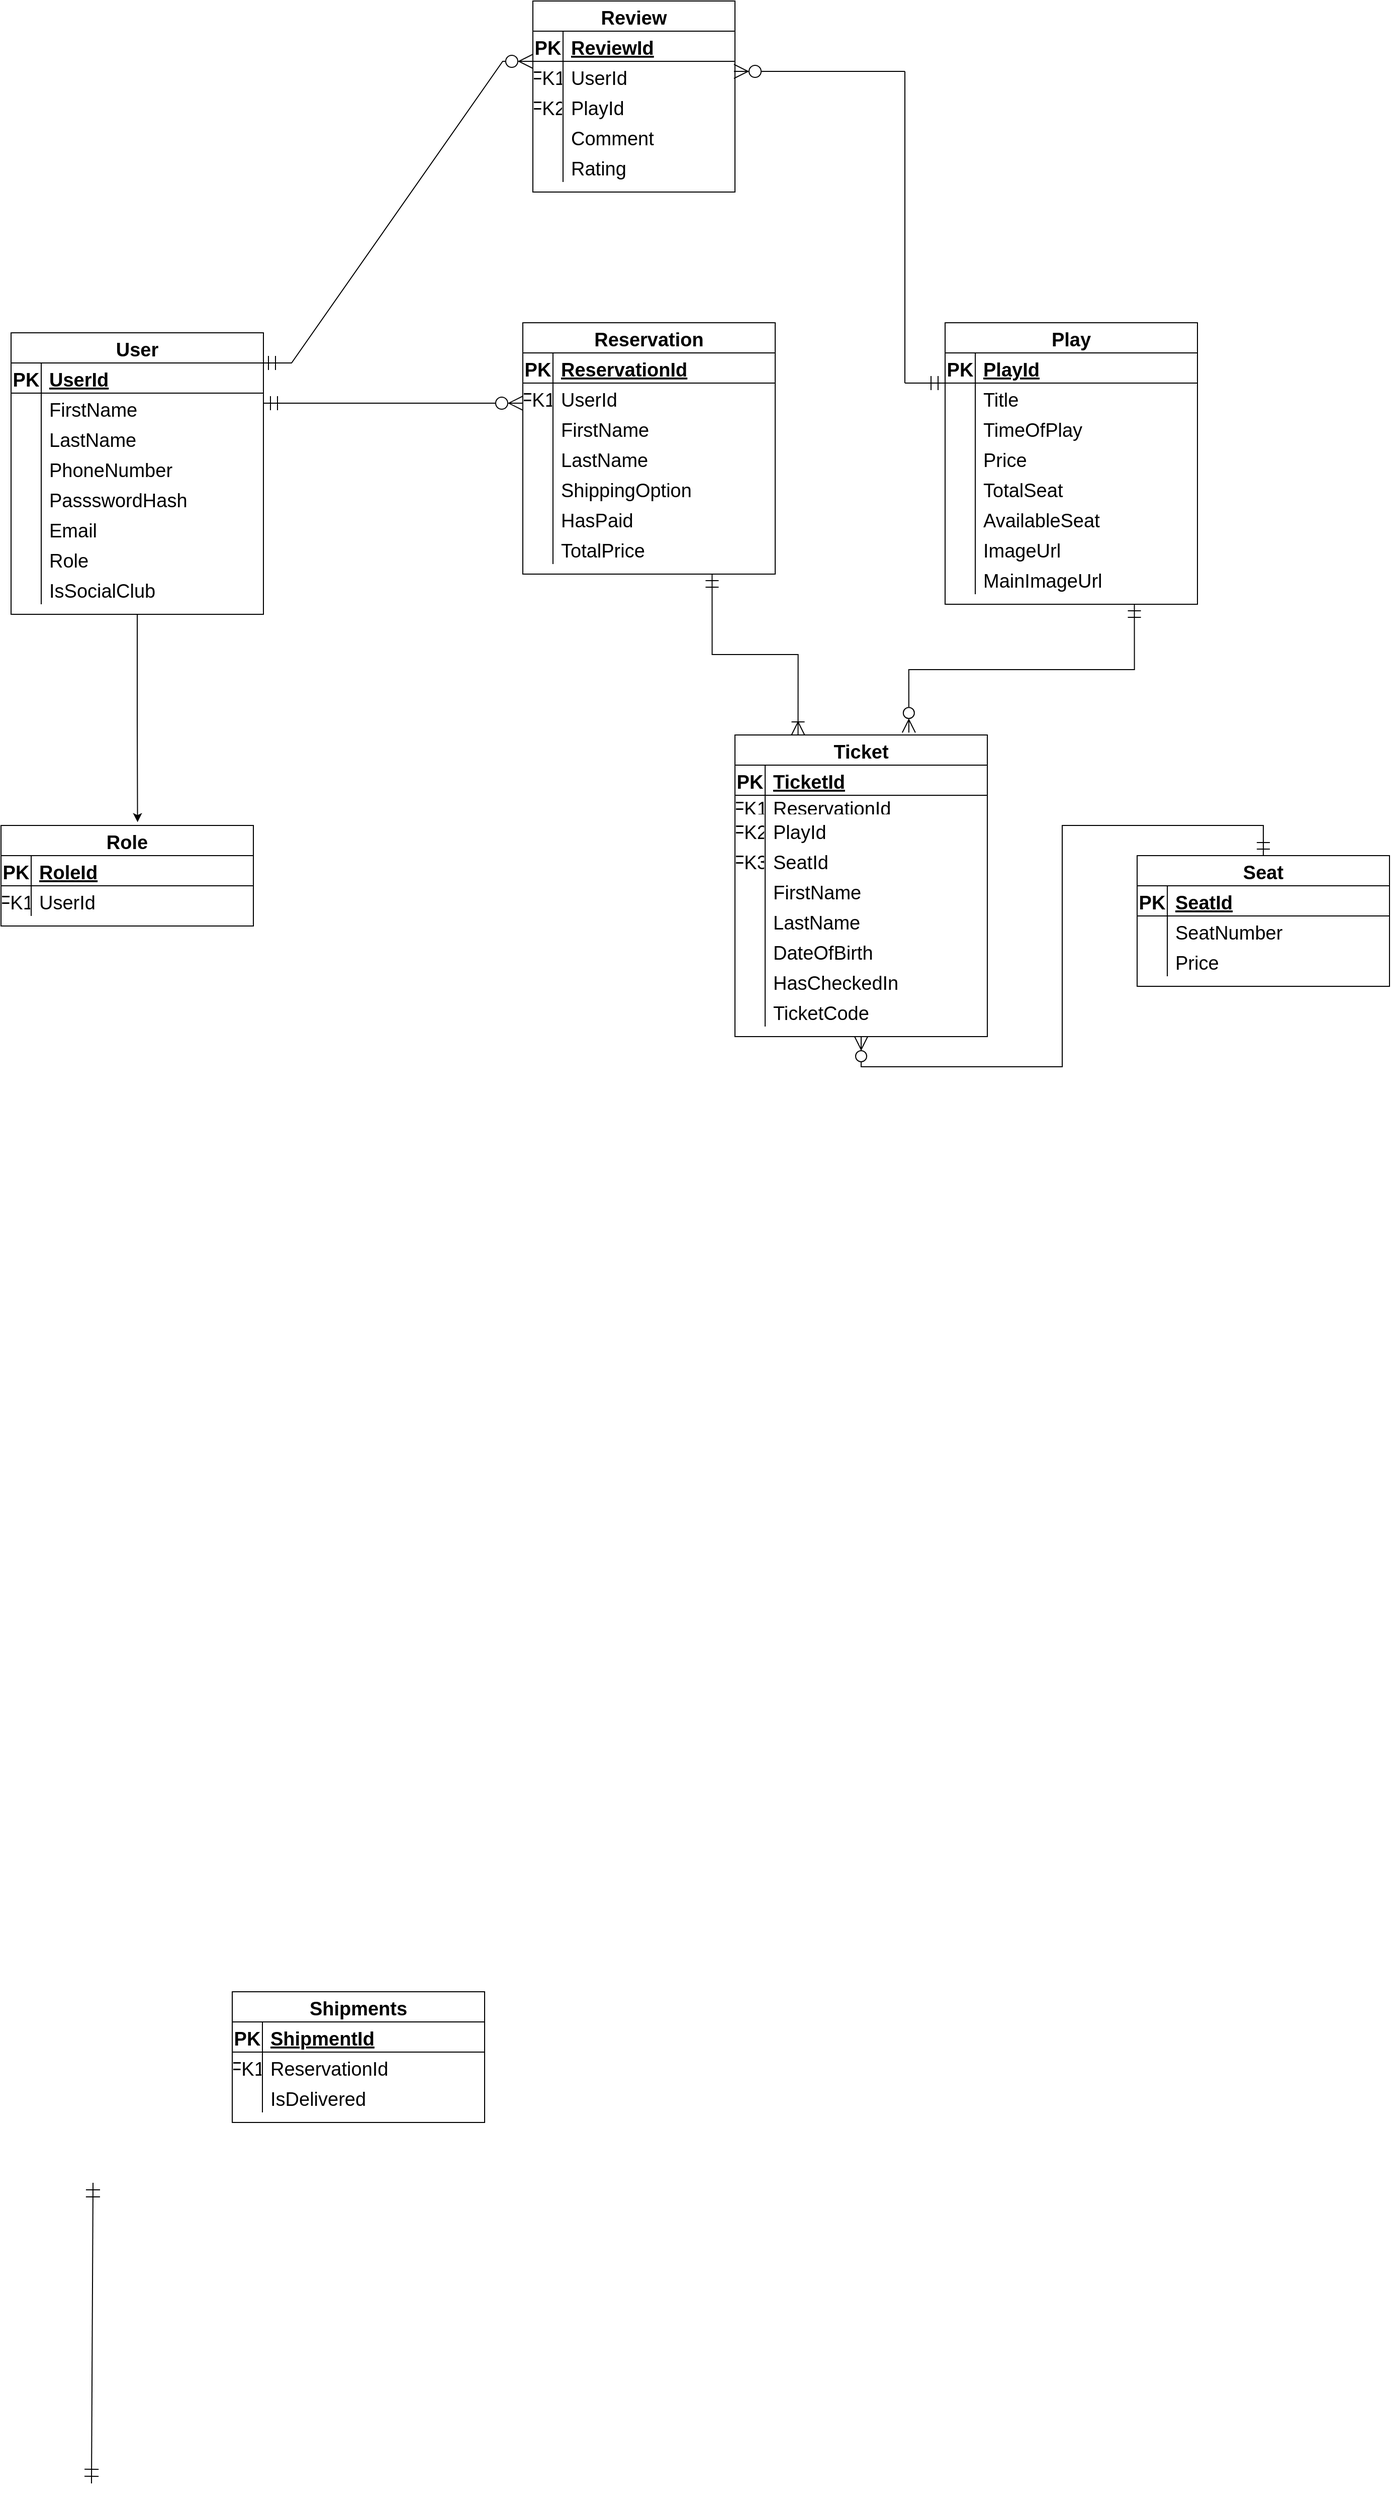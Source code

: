 <mxfile version="26.0.16">
  <diagram id="R2lEEEUBdFMjLlhIrx00" name="Page-1">
    <mxGraphModel dx="1444" dy="2018" grid="1" gridSize="10" guides="1" tooltips="1" connect="1" arrows="1" fold="1" page="1" pageScale="1" pageWidth="850" pageHeight="1100" math="0" shadow="0" extFonts="Permanent Marker^https://fonts.googleapis.com/css?family=Permanent+Marker">
      <root>
        <mxCell id="0" />
        <mxCell id="1" parent="0" />
        <mxCell id="Px7PWnoKuNarNlu0IM08-81" style="edgeStyle=orthogonalEdgeStyle;rounded=0;orthogonalLoop=1;jettySize=auto;html=1;exitX=0.75;exitY=1;exitDx=0;exitDy=0;entryX=0.25;entryY=0;entryDx=0;entryDy=0;startArrow=ERmandOne;startFill=0;endSize=11;startSize=11;endArrow=ERoneToMany;endFill=0;fontSize=19;" parent="1" source="C-vyLk0tnHw3VtMMgP7b-2" target="Px7PWnoKuNarNlu0IM08-56" edge="1">
          <mxGeometry relative="1" as="geometry" />
        </mxCell>
        <mxCell id="C-vyLk0tnHw3VtMMgP7b-2" value="Reservation" style="shape=table;startSize=30;container=1;collapsible=1;childLayout=tableLayout;fixedRows=1;rowLines=0;fontStyle=1;align=center;resizeLast=1;fontSize=19;" parent="1" vertex="1">
          <mxGeometry x="679" y="120" width="251" height="250" as="geometry" />
        </mxCell>
        <mxCell id="C-vyLk0tnHw3VtMMgP7b-3" value="" style="shape=partialRectangle;collapsible=0;dropTarget=0;pointerEvents=0;fillColor=none;points=[[0,0.5],[1,0.5]];portConstraint=eastwest;top=0;left=0;right=0;bottom=1;fontSize=19;" parent="C-vyLk0tnHw3VtMMgP7b-2" vertex="1">
          <mxGeometry y="30" width="251" height="30" as="geometry" />
        </mxCell>
        <mxCell id="C-vyLk0tnHw3VtMMgP7b-4" value="PK" style="shape=partialRectangle;overflow=hidden;connectable=0;fillColor=none;top=0;left=0;bottom=0;right=0;fontStyle=1;fontSize=19;" parent="C-vyLk0tnHw3VtMMgP7b-3" vertex="1">
          <mxGeometry width="30" height="30" as="geometry">
            <mxRectangle width="30" height="30" as="alternateBounds" />
          </mxGeometry>
        </mxCell>
        <mxCell id="C-vyLk0tnHw3VtMMgP7b-5" value="ReservationId" style="shape=partialRectangle;overflow=hidden;connectable=0;fillColor=none;top=0;left=0;bottom=0;right=0;align=left;spacingLeft=6;fontStyle=5;fontSize=19;" parent="C-vyLk0tnHw3VtMMgP7b-3" vertex="1">
          <mxGeometry x="30" width="221" height="30" as="geometry">
            <mxRectangle width="221" height="30" as="alternateBounds" />
          </mxGeometry>
        </mxCell>
        <mxCell id="C-vyLk0tnHw3VtMMgP7b-6" value="" style="shape=partialRectangle;collapsible=0;dropTarget=0;pointerEvents=0;fillColor=none;points=[[0,0.5],[1,0.5]];portConstraint=eastwest;top=0;left=0;right=0;bottom=0;fontSize=19;" parent="C-vyLk0tnHw3VtMMgP7b-2" vertex="1">
          <mxGeometry y="60" width="251" height="30" as="geometry" />
        </mxCell>
        <mxCell id="C-vyLk0tnHw3VtMMgP7b-7" value="FK1" style="shape=partialRectangle;overflow=hidden;connectable=0;fillColor=none;top=0;left=0;bottom=0;right=0;fontSize=19;" parent="C-vyLk0tnHw3VtMMgP7b-6" vertex="1">
          <mxGeometry width="30" height="30" as="geometry">
            <mxRectangle width="30" height="30" as="alternateBounds" />
          </mxGeometry>
        </mxCell>
        <mxCell id="C-vyLk0tnHw3VtMMgP7b-8" value="UserId" style="shape=partialRectangle;overflow=hidden;connectable=0;fillColor=none;top=0;left=0;bottom=0;right=0;align=left;spacingLeft=6;fontSize=19;" parent="C-vyLk0tnHw3VtMMgP7b-6" vertex="1">
          <mxGeometry x="30" width="221" height="30" as="geometry">
            <mxRectangle width="221" height="30" as="alternateBounds" />
          </mxGeometry>
        </mxCell>
        <mxCell id="C-vyLk0tnHw3VtMMgP7b-9" value="" style="shape=partialRectangle;collapsible=0;dropTarget=0;pointerEvents=0;fillColor=none;points=[[0,0.5],[1,0.5]];portConstraint=eastwest;top=0;left=0;right=0;bottom=0;fontSize=19;" parent="C-vyLk0tnHw3VtMMgP7b-2" vertex="1">
          <mxGeometry y="90" width="251" height="30" as="geometry" />
        </mxCell>
        <mxCell id="C-vyLk0tnHw3VtMMgP7b-10" value="" style="shape=partialRectangle;overflow=hidden;connectable=0;fillColor=none;top=0;left=0;bottom=0;right=0;fontSize=19;" parent="C-vyLk0tnHw3VtMMgP7b-9" vertex="1">
          <mxGeometry width="30" height="30" as="geometry">
            <mxRectangle width="30" height="30" as="alternateBounds" />
          </mxGeometry>
        </mxCell>
        <mxCell id="C-vyLk0tnHw3VtMMgP7b-11" value="FirstName" style="shape=partialRectangle;overflow=hidden;connectable=0;fillColor=none;top=0;left=0;bottom=0;right=0;align=left;spacingLeft=6;fontSize=19;" parent="C-vyLk0tnHw3VtMMgP7b-9" vertex="1">
          <mxGeometry x="30" width="221" height="30" as="geometry">
            <mxRectangle width="221" height="30" as="alternateBounds" />
          </mxGeometry>
        </mxCell>
        <mxCell id="LBZw2qR44-CUbFNM7OTx-93" value="" style="shape=partialRectangle;collapsible=0;dropTarget=0;pointerEvents=0;fillColor=none;points=[[0,0.5],[1,0.5]];portConstraint=eastwest;top=0;left=0;right=0;bottom=0;fontSize=19;" parent="C-vyLk0tnHw3VtMMgP7b-2" vertex="1">
          <mxGeometry y="120" width="251" height="30" as="geometry" />
        </mxCell>
        <mxCell id="LBZw2qR44-CUbFNM7OTx-94" value="" style="shape=partialRectangle;overflow=hidden;connectable=0;fillColor=none;top=0;left=0;bottom=0;right=0;fontSize=19;" parent="LBZw2qR44-CUbFNM7OTx-93" vertex="1">
          <mxGeometry width="30" height="30" as="geometry">
            <mxRectangle width="30" height="30" as="alternateBounds" />
          </mxGeometry>
        </mxCell>
        <mxCell id="LBZw2qR44-CUbFNM7OTx-95" value="LastName" style="shape=partialRectangle;overflow=hidden;connectable=0;fillColor=none;top=0;left=0;bottom=0;right=0;align=left;spacingLeft=6;fontSize=19;" parent="LBZw2qR44-CUbFNM7OTx-93" vertex="1">
          <mxGeometry x="30" width="221" height="30" as="geometry">
            <mxRectangle width="221" height="30" as="alternateBounds" />
          </mxGeometry>
        </mxCell>
        <mxCell id="LBZw2qR44-CUbFNM7OTx-99" value="" style="shape=partialRectangle;collapsible=0;dropTarget=0;pointerEvents=0;fillColor=none;points=[[0,0.5],[1,0.5]];portConstraint=eastwest;top=0;left=0;right=0;bottom=0;fontSize=19;" parent="C-vyLk0tnHw3VtMMgP7b-2" vertex="1">
          <mxGeometry y="150" width="251" height="30" as="geometry" />
        </mxCell>
        <mxCell id="LBZw2qR44-CUbFNM7OTx-100" value="" style="shape=partialRectangle;overflow=hidden;connectable=0;fillColor=none;top=0;left=0;bottom=0;right=0;fontSize=19;" parent="LBZw2qR44-CUbFNM7OTx-99" vertex="1">
          <mxGeometry width="30" height="30" as="geometry">
            <mxRectangle width="30" height="30" as="alternateBounds" />
          </mxGeometry>
        </mxCell>
        <mxCell id="LBZw2qR44-CUbFNM7OTx-101" value="ShippingOption" style="shape=partialRectangle;overflow=hidden;connectable=0;fillColor=none;top=0;left=0;bottom=0;right=0;align=left;spacingLeft=6;fontSize=19;" parent="LBZw2qR44-CUbFNM7OTx-99" vertex="1">
          <mxGeometry x="30" width="221" height="30" as="geometry">
            <mxRectangle width="221" height="30" as="alternateBounds" />
          </mxGeometry>
        </mxCell>
        <mxCell id="Px7PWnoKuNarNlu0IM08-53" value="" style="shape=partialRectangle;collapsible=0;dropTarget=0;pointerEvents=0;fillColor=none;points=[[0,0.5],[1,0.5]];portConstraint=eastwest;top=0;left=0;right=0;bottom=0;fontSize=19;" parent="C-vyLk0tnHw3VtMMgP7b-2" vertex="1">
          <mxGeometry y="180" width="251" height="30" as="geometry" />
        </mxCell>
        <mxCell id="Px7PWnoKuNarNlu0IM08-54" value="" style="shape=partialRectangle;overflow=hidden;connectable=0;fillColor=none;top=0;left=0;bottom=0;right=0;fontSize=19;" parent="Px7PWnoKuNarNlu0IM08-53" vertex="1">
          <mxGeometry width="30" height="30" as="geometry">
            <mxRectangle width="30" height="30" as="alternateBounds" />
          </mxGeometry>
        </mxCell>
        <mxCell id="Px7PWnoKuNarNlu0IM08-55" value="HasPaid" style="shape=partialRectangle;overflow=hidden;connectable=0;fillColor=none;top=0;left=0;bottom=0;right=0;align=left;spacingLeft=6;fontSize=19;" parent="Px7PWnoKuNarNlu0IM08-53" vertex="1">
          <mxGeometry x="30" width="221" height="30" as="geometry">
            <mxRectangle width="221" height="30" as="alternateBounds" />
          </mxGeometry>
        </mxCell>
        <mxCell id="8gBksEzqxt79Xbq1RBp5-1" value="" style="shape=partialRectangle;collapsible=0;dropTarget=0;pointerEvents=0;fillColor=none;points=[[0,0.5],[1,0.5]];portConstraint=eastwest;top=0;left=0;right=0;bottom=0;fontSize=19;" parent="C-vyLk0tnHw3VtMMgP7b-2" vertex="1">
          <mxGeometry y="210" width="251" height="30" as="geometry" />
        </mxCell>
        <mxCell id="8gBksEzqxt79Xbq1RBp5-2" value="" style="shape=partialRectangle;overflow=hidden;connectable=0;fillColor=none;top=0;left=0;bottom=0;right=0;fontSize=19;" parent="8gBksEzqxt79Xbq1RBp5-1" vertex="1">
          <mxGeometry width="30" height="30" as="geometry">
            <mxRectangle width="30" height="30" as="alternateBounds" />
          </mxGeometry>
        </mxCell>
        <mxCell id="8gBksEzqxt79Xbq1RBp5-3" value="TotalPrice" style="shape=partialRectangle;overflow=hidden;connectable=0;fillColor=none;top=0;left=0;bottom=0;right=0;align=left;spacingLeft=6;fontSize=19;" parent="8gBksEzqxt79Xbq1RBp5-1" vertex="1">
          <mxGeometry x="30" width="221" height="30" as="geometry">
            <mxRectangle width="221" height="30" as="alternateBounds" />
          </mxGeometry>
        </mxCell>
        <mxCell id="C-vyLk0tnHw3VtMMgP7b-13" value="Shipments" style="shape=table;startSize=30;container=1;collapsible=1;childLayout=tableLayout;fixedRows=1;rowLines=0;fontStyle=1;align=center;resizeLast=1;fontSize=19;" parent="1" vertex="1">
          <mxGeometry x="390" y="1780" width="251" height="130" as="geometry" />
        </mxCell>
        <mxCell id="C-vyLk0tnHw3VtMMgP7b-14" value="" style="shape=partialRectangle;collapsible=0;dropTarget=0;pointerEvents=0;fillColor=none;points=[[0,0.5],[1,0.5]];portConstraint=eastwest;top=0;left=0;right=0;bottom=1;fontSize=19;" parent="C-vyLk0tnHw3VtMMgP7b-13" vertex="1">
          <mxGeometry y="30" width="251" height="30" as="geometry" />
        </mxCell>
        <mxCell id="C-vyLk0tnHw3VtMMgP7b-15" value="PK" style="shape=partialRectangle;overflow=hidden;connectable=0;fillColor=none;top=0;left=0;bottom=0;right=0;fontStyle=1;fontSize=19;" parent="C-vyLk0tnHw3VtMMgP7b-14" vertex="1">
          <mxGeometry width="30" height="30" as="geometry">
            <mxRectangle width="30" height="30" as="alternateBounds" />
          </mxGeometry>
        </mxCell>
        <mxCell id="C-vyLk0tnHw3VtMMgP7b-16" value="ShipmentId" style="shape=partialRectangle;overflow=hidden;connectable=0;fillColor=none;top=0;left=0;bottom=0;right=0;align=left;spacingLeft=6;fontStyle=5;fontSize=19;" parent="C-vyLk0tnHw3VtMMgP7b-14" vertex="1">
          <mxGeometry x="30" width="221" height="30" as="geometry">
            <mxRectangle width="221" height="30" as="alternateBounds" />
          </mxGeometry>
        </mxCell>
        <mxCell id="C-vyLk0tnHw3VtMMgP7b-17" value="" style="shape=partialRectangle;collapsible=0;dropTarget=0;pointerEvents=0;fillColor=none;points=[[0,0.5],[1,0.5]];portConstraint=eastwest;top=0;left=0;right=0;bottom=0;fontSize=19;" parent="C-vyLk0tnHw3VtMMgP7b-13" vertex="1">
          <mxGeometry y="60" width="251" height="30" as="geometry" />
        </mxCell>
        <mxCell id="C-vyLk0tnHw3VtMMgP7b-18" value="FK1" style="shape=partialRectangle;overflow=hidden;connectable=0;fillColor=none;top=0;left=0;bottom=0;right=0;fontSize=19;" parent="C-vyLk0tnHw3VtMMgP7b-17" vertex="1">
          <mxGeometry width="30" height="30" as="geometry">
            <mxRectangle width="30" height="30" as="alternateBounds" />
          </mxGeometry>
        </mxCell>
        <mxCell id="C-vyLk0tnHw3VtMMgP7b-19" value="ReservationId" style="shape=partialRectangle;overflow=hidden;connectable=0;fillColor=none;top=0;left=0;bottom=0;right=0;align=left;spacingLeft=6;fontSize=19;" parent="C-vyLk0tnHw3VtMMgP7b-17" vertex="1">
          <mxGeometry x="30" width="221" height="30" as="geometry">
            <mxRectangle width="221" height="30" as="alternateBounds" />
          </mxGeometry>
        </mxCell>
        <mxCell id="Px7PWnoKuNarNlu0IM08-50" value="" style="shape=partialRectangle;collapsible=0;dropTarget=0;pointerEvents=0;fillColor=none;points=[[0,0.5],[1,0.5]];portConstraint=eastwest;top=0;left=0;right=0;bottom=0;fontSize=19;" parent="C-vyLk0tnHw3VtMMgP7b-13" vertex="1">
          <mxGeometry y="90" width="251" height="30" as="geometry" />
        </mxCell>
        <mxCell id="Px7PWnoKuNarNlu0IM08-51" value="" style="shape=partialRectangle;overflow=hidden;connectable=0;fillColor=none;top=0;left=0;bottom=0;right=0;fontSize=19;" parent="Px7PWnoKuNarNlu0IM08-50" vertex="1">
          <mxGeometry width="30" height="30" as="geometry">
            <mxRectangle width="30" height="30" as="alternateBounds" />
          </mxGeometry>
        </mxCell>
        <mxCell id="Px7PWnoKuNarNlu0IM08-52" value="IsDelivered" style="shape=partialRectangle;overflow=hidden;connectable=0;fillColor=none;top=0;left=0;bottom=0;right=0;align=left;spacingLeft=6;fontSize=19;" parent="Px7PWnoKuNarNlu0IM08-50" vertex="1">
          <mxGeometry x="30" width="221" height="30" as="geometry">
            <mxRectangle width="221" height="30" as="alternateBounds" />
          </mxGeometry>
        </mxCell>
        <mxCell id="Px7PWnoKuNarNlu0IM08-82" style="edgeStyle=orthogonalEdgeStyle;rounded=0;orthogonalLoop=1;jettySize=auto;html=1;exitX=0.75;exitY=1;exitDx=0;exitDy=0;endArrow=ERzeroToMany;endFill=0;endSize=11;startSize=11;startArrow=ERmandOne;startFill=0;entryX=0.689;entryY=-0.008;entryDx=0;entryDy=0;entryPerimeter=0;fontSize=19;" parent="1" source="LBZw2qR44-CUbFNM7OTx-23" target="Px7PWnoKuNarNlu0IM08-56" edge="1">
          <mxGeometry relative="1" as="geometry">
            <mxPoint x="1350" y="560" as="targetPoint" />
          </mxGeometry>
        </mxCell>
        <mxCell id="LBZw2qR44-CUbFNM7OTx-23" value="Play" style="shape=table;startSize=30;container=1;collapsible=1;childLayout=tableLayout;fixedRows=1;rowLines=0;fontStyle=1;align=center;resizeLast=1;fontSize=19;" parent="1" vertex="1">
          <mxGeometry x="1099" y="120" width="251" height="280" as="geometry" />
        </mxCell>
        <mxCell id="LBZw2qR44-CUbFNM7OTx-24" value="" style="shape=partialRectangle;collapsible=0;dropTarget=0;pointerEvents=0;fillColor=none;points=[[0,0.5],[1,0.5]];portConstraint=eastwest;top=0;left=0;right=0;bottom=1;fontSize=19;" parent="LBZw2qR44-CUbFNM7OTx-23" vertex="1">
          <mxGeometry y="30" width="251" height="30" as="geometry" />
        </mxCell>
        <mxCell id="LBZw2qR44-CUbFNM7OTx-25" value="PK" style="shape=partialRectangle;overflow=hidden;connectable=0;fillColor=none;top=0;left=0;bottom=0;right=0;fontStyle=1;fontSize=19;" parent="LBZw2qR44-CUbFNM7OTx-24" vertex="1">
          <mxGeometry width="30" height="30" as="geometry">
            <mxRectangle width="30" height="30" as="alternateBounds" />
          </mxGeometry>
        </mxCell>
        <mxCell id="LBZw2qR44-CUbFNM7OTx-26" value="PlayId" style="shape=partialRectangle;overflow=hidden;connectable=0;fillColor=none;top=0;left=0;bottom=0;right=0;align=left;spacingLeft=6;fontStyle=5;fontSize=19;" parent="LBZw2qR44-CUbFNM7OTx-24" vertex="1">
          <mxGeometry x="30" width="221" height="30" as="geometry">
            <mxRectangle width="221" height="30" as="alternateBounds" />
          </mxGeometry>
        </mxCell>
        <mxCell id="LBZw2qR44-CUbFNM7OTx-27" value="" style="shape=partialRectangle;collapsible=0;dropTarget=0;pointerEvents=0;fillColor=none;points=[[0,0.5],[1,0.5]];portConstraint=eastwest;top=0;left=0;right=0;bottom=0;fontSize=19;" parent="LBZw2qR44-CUbFNM7OTx-23" vertex="1">
          <mxGeometry y="60" width="251" height="30" as="geometry" />
        </mxCell>
        <mxCell id="LBZw2qR44-CUbFNM7OTx-28" value="" style="shape=partialRectangle;overflow=hidden;connectable=0;fillColor=none;top=0;left=0;bottom=0;right=0;fontSize=19;" parent="LBZw2qR44-CUbFNM7OTx-27" vertex="1">
          <mxGeometry width="30" height="30" as="geometry">
            <mxRectangle width="30" height="30" as="alternateBounds" />
          </mxGeometry>
        </mxCell>
        <mxCell id="LBZw2qR44-CUbFNM7OTx-29" value="Title" style="shape=partialRectangle;overflow=hidden;connectable=0;fillColor=none;top=0;left=0;bottom=0;right=0;align=left;spacingLeft=6;fontSize=19;" parent="LBZw2qR44-CUbFNM7OTx-27" vertex="1">
          <mxGeometry x="30" width="221" height="30" as="geometry">
            <mxRectangle width="221" height="30" as="alternateBounds" />
          </mxGeometry>
        </mxCell>
        <mxCell id="LBZw2qR44-CUbFNM7OTx-30" value="" style="shape=partialRectangle;collapsible=0;dropTarget=0;pointerEvents=0;fillColor=none;points=[[0,0.5],[1,0.5]];portConstraint=eastwest;top=0;left=0;right=0;bottom=0;fontSize=19;" parent="LBZw2qR44-CUbFNM7OTx-23" vertex="1">
          <mxGeometry y="90" width="251" height="30" as="geometry" />
        </mxCell>
        <mxCell id="LBZw2qR44-CUbFNM7OTx-31" value="" style="shape=partialRectangle;overflow=hidden;connectable=0;fillColor=none;top=0;left=0;bottom=0;right=0;fontSize=19;" parent="LBZw2qR44-CUbFNM7OTx-30" vertex="1">
          <mxGeometry width="30" height="30" as="geometry">
            <mxRectangle width="30" height="30" as="alternateBounds" />
          </mxGeometry>
        </mxCell>
        <mxCell id="LBZw2qR44-CUbFNM7OTx-32" value="TimeOfPlay" style="shape=partialRectangle;overflow=hidden;connectable=0;fillColor=none;top=0;left=0;bottom=0;right=0;align=left;spacingLeft=6;fontSize=19;" parent="LBZw2qR44-CUbFNM7OTx-30" vertex="1">
          <mxGeometry x="30" width="221" height="30" as="geometry">
            <mxRectangle width="221" height="30" as="alternateBounds" />
          </mxGeometry>
        </mxCell>
        <mxCell id="LBZw2qR44-CUbFNM7OTx-111" value="" style="shape=partialRectangle;collapsible=0;dropTarget=0;pointerEvents=0;fillColor=none;points=[[0,0.5],[1,0.5]];portConstraint=eastwest;top=0;left=0;right=0;bottom=0;fontSize=19;" parent="LBZw2qR44-CUbFNM7OTx-23" vertex="1">
          <mxGeometry y="120" width="251" height="30" as="geometry" />
        </mxCell>
        <mxCell id="LBZw2qR44-CUbFNM7OTx-112" value="" style="shape=partialRectangle;overflow=hidden;connectable=0;fillColor=none;top=0;left=0;bottom=0;right=0;fontSize=19;" parent="LBZw2qR44-CUbFNM7OTx-111" vertex="1">
          <mxGeometry width="30" height="30" as="geometry">
            <mxRectangle width="30" height="30" as="alternateBounds" />
          </mxGeometry>
        </mxCell>
        <mxCell id="LBZw2qR44-CUbFNM7OTx-113" value="Price" style="shape=partialRectangle;overflow=hidden;connectable=0;fillColor=none;top=0;left=0;bottom=0;right=0;align=left;spacingLeft=6;fontSize=19;" parent="LBZw2qR44-CUbFNM7OTx-111" vertex="1">
          <mxGeometry x="30" width="221" height="30" as="geometry">
            <mxRectangle width="221" height="30" as="alternateBounds" />
          </mxGeometry>
        </mxCell>
        <mxCell id="LBZw2qR44-CUbFNM7OTx-114" value="" style="shape=partialRectangle;collapsible=0;dropTarget=0;pointerEvents=0;fillColor=none;points=[[0,0.5],[1,0.5]];portConstraint=eastwest;top=0;left=0;right=0;bottom=0;fontSize=19;" parent="LBZw2qR44-CUbFNM7OTx-23" vertex="1">
          <mxGeometry y="150" width="251" height="30" as="geometry" />
        </mxCell>
        <mxCell id="LBZw2qR44-CUbFNM7OTx-115" value="" style="shape=partialRectangle;overflow=hidden;connectable=0;fillColor=none;top=0;left=0;bottom=0;right=0;fontSize=19;" parent="LBZw2qR44-CUbFNM7OTx-114" vertex="1">
          <mxGeometry width="30" height="30" as="geometry">
            <mxRectangle width="30" height="30" as="alternateBounds" />
          </mxGeometry>
        </mxCell>
        <mxCell id="LBZw2qR44-CUbFNM7OTx-116" value="TotalSeat" style="shape=partialRectangle;overflow=hidden;connectable=0;fillColor=none;top=0;left=0;bottom=0;right=0;align=left;spacingLeft=6;fontSize=19;" parent="LBZw2qR44-CUbFNM7OTx-114" vertex="1">
          <mxGeometry x="30" width="221" height="30" as="geometry">
            <mxRectangle width="221" height="30" as="alternateBounds" />
          </mxGeometry>
        </mxCell>
        <mxCell id="LBZw2qR44-CUbFNM7OTx-117" value="" style="shape=partialRectangle;collapsible=0;dropTarget=0;pointerEvents=0;fillColor=none;points=[[0,0.5],[1,0.5]];portConstraint=eastwest;top=0;left=0;right=0;bottom=0;fontSize=19;" parent="LBZw2qR44-CUbFNM7OTx-23" vertex="1">
          <mxGeometry y="180" width="251" height="30" as="geometry" />
        </mxCell>
        <mxCell id="LBZw2qR44-CUbFNM7OTx-118" value="" style="shape=partialRectangle;overflow=hidden;connectable=0;fillColor=none;top=0;left=0;bottom=0;right=0;fontSize=19;" parent="LBZw2qR44-CUbFNM7OTx-117" vertex="1">
          <mxGeometry width="30" height="30" as="geometry">
            <mxRectangle width="30" height="30" as="alternateBounds" />
          </mxGeometry>
        </mxCell>
        <mxCell id="LBZw2qR44-CUbFNM7OTx-119" value="AvailableSeat" style="shape=partialRectangle;overflow=hidden;connectable=0;fillColor=none;top=0;left=0;bottom=0;right=0;align=left;spacingLeft=6;fontSize=19;" parent="LBZw2qR44-CUbFNM7OTx-117" vertex="1">
          <mxGeometry x="30" width="221" height="30" as="geometry">
            <mxRectangle width="221" height="30" as="alternateBounds" />
          </mxGeometry>
        </mxCell>
        <mxCell id="8gBksEzqxt79Xbq1RBp5-23" value="" style="shape=partialRectangle;collapsible=0;dropTarget=0;pointerEvents=0;fillColor=none;points=[[0,0.5],[1,0.5]];portConstraint=eastwest;top=0;left=0;right=0;bottom=0;fontSize=19;" parent="LBZw2qR44-CUbFNM7OTx-23" vertex="1">
          <mxGeometry y="210" width="251" height="30" as="geometry" />
        </mxCell>
        <mxCell id="8gBksEzqxt79Xbq1RBp5-24" value="" style="shape=partialRectangle;overflow=hidden;connectable=0;fillColor=none;top=0;left=0;bottom=0;right=0;fontSize=19;" parent="8gBksEzqxt79Xbq1RBp5-23" vertex="1">
          <mxGeometry width="30" height="30" as="geometry">
            <mxRectangle width="30" height="30" as="alternateBounds" />
          </mxGeometry>
        </mxCell>
        <mxCell id="8gBksEzqxt79Xbq1RBp5-25" value="ImageUrl" style="shape=partialRectangle;overflow=hidden;connectable=0;fillColor=none;top=0;left=0;bottom=0;right=0;align=left;spacingLeft=6;fontSize=19;" parent="8gBksEzqxt79Xbq1RBp5-23" vertex="1">
          <mxGeometry x="30" width="221" height="30" as="geometry">
            <mxRectangle width="221" height="30" as="alternateBounds" />
          </mxGeometry>
        </mxCell>
        <mxCell id="8gBksEzqxt79Xbq1RBp5-26" value="" style="shape=partialRectangle;collapsible=0;dropTarget=0;pointerEvents=0;fillColor=none;points=[[0,0.5],[1,0.5]];portConstraint=eastwest;top=0;left=0;right=0;bottom=0;fontSize=19;" parent="LBZw2qR44-CUbFNM7OTx-23" vertex="1">
          <mxGeometry y="240" width="251" height="30" as="geometry" />
        </mxCell>
        <mxCell id="8gBksEzqxt79Xbq1RBp5-27" value="" style="shape=partialRectangle;overflow=hidden;connectable=0;fillColor=none;top=0;left=0;bottom=0;right=0;fontSize=19;" parent="8gBksEzqxt79Xbq1RBp5-26" vertex="1">
          <mxGeometry width="30" height="30" as="geometry">
            <mxRectangle width="30" height="30" as="alternateBounds" />
          </mxGeometry>
        </mxCell>
        <mxCell id="8gBksEzqxt79Xbq1RBp5-28" value="MainImageUrl" style="shape=partialRectangle;overflow=hidden;connectable=0;fillColor=none;top=0;left=0;bottom=0;right=0;align=left;spacingLeft=6;fontSize=19;" parent="8gBksEzqxt79Xbq1RBp5-26" vertex="1">
          <mxGeometry x="30" width="221" height="30" as="geometry">
            <mxRectangle width="221" height="30" as="alternateBounds" />
          </mxGeometry>
        </mxCell>
        <mxCell id="LBZw2qR44-CUbFNM7OTx-36" value="" style="edgeStyle=entityRelationEdgeStyle;fontSize=19;html=1;endArrow=ERzeroToMany;startArrow=ERmandOne;rounded=0;endSize=12;startSize=12;endFill=0;" parent="1" edge="1">
          <mxGeometry width="100" height="100" relative="1" as="geometry">
            <mxPoint x="419" y="160" as="sourcePoint" />
            <mxPoint x="689" y="-140" as="targetPoint" />
          </mxGeometry>
        </mxCell>
        <mxCell id="LBZw2qR44-CUbFNM7OTx-38" value="" style="endArrow=ERmandOne;html=1;rounded=0;endFill=0;endSize=12;fontSize=19;" parent="1" edge="1">
          <mxGeometry relative="1" as="geometry">
            <mxPoint x="1059" y="180" as="sourcePoint" />
            <mxPoint x="1099" y="180" as="targetPoint" />
          </mxGeometry>
        </mxCell>
        <mxCell id="LBZw2qR44-CUbFNM7OTx-39" value="" style="endArrow=none;html=1;rounded=0;fontSize=19;" parent="1" edge="1">
          <mxGeometry relative="1" as="geometry">
            <mxPoint x="1059" y="180" as="sourcePoint" />
            <mxPoint x="1059" y="-130" as="targetPoint" />
          </mxGeometry>
        </mxCell>
        <mxCell id="LBZw2qR44-CUbFNM7OTx-40" value="" style="endArrow=none;html=1;rounded=0;endFill=0;startArrow=ERzeroToMany;startFill=0;endSize=13;startSize=12;fontSize=19;" parent="1" edge="1">
          <mxGeometry relative="1" as="geometry">
            <mxPoint x="889" y="-130" as="sourcePoint" />
            <mxPoint x="1059" y="-130" as="targetPoint" />
          </mxGeometry>
        </mxCell>
        <mxCell id="LBZw2qR44-CUbFNM7OTx-41" value="" style="endArrow=ERzeroToMany;html=1;rounded=0;startArrow=ERmandOne;startFill=0;endFill=0;endSize=12;startSize=12;fontSize=19;" parent="1" edge="1">
          <mxGeometry relative="1" as="geometry">
            <mxPoint x="421" y="200" as="sourcePoint" />
            <mxPoint x="679" y="200" as="targetPoint" />
          </mxGeometry>
        </mxCell>
        <mxCell id="LBZw2qR44-CUbFNM7OTx-42" value="Review" style="shape=table;startSize=30;container=1;collapsible=1;childLayout=tableLayout;fixedRows=1;rowLines=0;fontStyle=1;align=center;resizeLast=1;fontSize=19;" parent="1" vertex="1">
          <mxGeometry x="689" y="-200" width="201" height="190" as="geometry" />
        </mxCell>
        <mxCell id="LBZw2qR44-CUbFNM7OTx-43" value="" style="shape=partialRectangle;collapsible=0;dropTarget=0;pointerEvents=0;fillColor=none;points=[[0,0.5],[1,0.5]];portConstraint=eastwest;top=0;left=0;right=0;bottom=1;fontSize=19;" parent="LBZw2qR44-CUbFNM7OTx-42" vertex="1">
          <mxGeometry y="30" width="201" height="30" as="geometry" />
        </mxCell>
        <mxCell id="LBZw2qR44-CUbFNM7OTx-44" value="PK" style="shape=partialRectangle;overflow=hidden;connectable=0;fillColor=none;top=0;left=0;bottom=0;right=0;fontStyle=1;fontSize=19;" parent="LBZw2qR44-CUbFNM7OTx-43" vertex="1">
          <mxGeometry width="30" height="30" as="geometry">
            <mxRectangle width="30" height="30" as="alternateBounds" />
          </mxGeometry>
        </mxCell>
        <mxCell id="LBZw2qR44-CUbFNM7OTx-45" value="ReviewId" style="shape=partialRectangle;overflow=hidden;connectable=0;fillColor=none;top=0;left=0;bottom=0;right=0;align=left;spacingLeft=6;fontStyle=5;fontSize=19;" parent="LBZw2qR44-CUbFNM7OTx-43" vertex="1">
          <mxGeometry x="30" width="171" height="30" as="geometry">
            <mxRectangle width="171" height="30" as="alternateBounds" />
          </mxGeometry>
        </mxCell>
        <mxCell id="LBZw2qR44-CUbFNM7OTx-46" value="" style="shape=partialRectangle;collapsible=0;dropTarget=0;pointerEvents=0;fillColor=none;points=[[0,0.5],[1,0.5]];portConstraint=eastwest;top=0;left=0;right=0;bottom=0;fontSize=19;" parent="LBZw2qR44-CUbFNM7OTx-42" vertex="1">
          <mxGeometry y="60" width="201" height="30" as="geometry" />
        </mxCell>
        <mxCell id="LBZw2qR44-CUbFNM7OTx-47" value="FK1" style="shape=partialRectangle;overflow=hidden;connectable=0;fillColor=none;top=0;left=0;bottom=0;right=0;fontSize=19;" parent="LBZw2qR44-CUbFNM7OTx-46" vertex="1">
          <mxGeometry width="30" height="30" as="geometry">
            <mxRectangle width="30" height="30" as="alternateBounds" />
          </mxGeometry>
        </mxCell>
        <mxCell id="LBZw2qR44-CUbFNM7OTx-48" value="UserId" style="shape=partialRectangle;overflow=hidden;connectable=0;fillColor=none;top=0;left=0;bottom=0;right=0;align=left;spacingLeft=6;fontSize=19;" parent="LBZw2qR44-CUbFNM7OTx-46" vertex="1">
          <mxGeometry x="30" width="171" height="30" as="geometry">
            <mxRectangle width="171" height="30" as="alternateBounds" />
          </mxGeometry>
        </mxCell>
        <mxCell id="LBZw2qR44-CUbFNM7OTx-49" value="" style="shape=partialRectangle;collapsible=0;dropTarget=0;pointerEvents=0;fillColor=none;points=[[0,0.5],[1,0.5]];portConstraint=eastwest;top=0;left=0;right=0;bottom=0;fontSize=19;" parent="LBZw2qR44-CUbFNM7OTx-42" vertex="1">
          <mxGeometry y="90" width="201" height="30" as="geometry" />
        </mxCell>
        <mxCell id="LBZw2qR44-CUbFNM7OTx-50" value="FK2" style="shape=partialRectangle;overflow=hidden;connectable=0;fillColor=none;top=0;left=0;bottom=0;right=0;fontSize=19;" parent="LBZw2qR44-CUbFNM7OTx-49" vertex="1">
          <mxGeometry width="30" height="30" as="geometry">
            <mxRectangle width="30" height="30" as="alternateBounds" />
          </mxGeometry>
        </mxCell>
        <mxCell id="LBZw2qR44-CUbFNM7OTx-51" value="PlayId" style="shape=partialRectangle;overflow=hidden;connectable=0;fillColor=none;top=0;left=0;bottom=0;right=0;align=left;spacingLeft=6;fontSize=19;" parent="LBZw2qR44-CUbFNM7OTx-49" vertex="1">
          <mxGeometry x="30" width="171" height="30" as="geometry">
            <mxRectangle width="171" height="30" as="alternateBounds" />
          </mxGeometry>
        </mxCell>
        <mxCell id="LBZw2qR44-CUbFNM7OTx-87" value="" style="shape=partialRectangle;collapsible=0;dropTarget=0;pointerEvents=0;fillColor=none;points=[[0,0.5],[1,0.5]];portConstraint=eastwest;top=0;left=0;right=0;bottom=0;fontSize=19;" parent="LBZw2qR44-CUbFNM7OTx-42" vertex="1">
          <mxGeometry y="120" width="201" height="30" as="geometry" />
        </mxCell>
        <mxCell id="LBZw2qR44-CUbFNM7OTx-88" value="" style="shape=partialRectangle;overflow=hidden;connectable=0;fillColor=none;top=0;left=0;bottom=0;right=0;fontSize=19;" parent="LBZw2qR44-CUbFNM7OTx-87" vertex="1">
          <mxGeometry width="30" height="30" as="geometry">
            <mxRectangle width="30" height="30" as="alternateBounds" />
          </mxGeometry>
        </mxCell>
        <mxCell id="LBZw2qR44-CUbFNM7OTx-89" value="Comment" style="shape=partialRectangle;overflow=hidden;connectable=0;fillColor=none;top=0;left=0;bottom=0;right=0;align=left;spacingLeft=6;fontSize=19;" parent="LBZw2qR44-CUbFNM7OTx-87" vertex="1">
          <mxGeometry x="30" width="171" height="30" as="geometry">
            <mxRectangle width="171" height="30" as="alternateBounds" />
          </mxGeometry>
        </mxCell>
        <mxCell id="Px7PWnoKuNarNlu0IM08-86" value="" style="shape=partialRectangle;collapsible=0;dropTarget=0;pointerEvents=0;fillColor=none;points=[[0,0.5],[1,0.5]];portConstraint=eastwest;top=0;left=0;right=0;bottom=0;fontSize=19;" parent="LBZw2qR44-CUbFNM7OTx-42" vertex="1">
          <mxGeometry y="150" width="201" height="30" as="geometry" />
        </mxCell>
        <mxCell id="Px7PWnoKuNarNlu0IM08-87" value="" style="shape=partialRectangle;overflow=hidden;connectable=0;fillColor=none;top=0;left=0;bottom=0;right=0;fontSize=19;" parent="Px7PWnoKuNarNlu0IM08-86" vertex="1">
          <mxGeometry width="30" height="30" as="geometry">
            <mxRectangle width="30" height="30" as="alternateBounds" />
          </mxGeometry>
        </mxCell>
        <mxCell id="Px7PWnoKuNarNlu0IM08-88" value="Rating" style="shape=partialRectangle;overflow=hidden;connectable=0;fillColor=none;top=0;left=0;bottom=0;right=0;align=left;spacingLeft=6;fontSize=19;" parent="Px7PWnoKuNarNlu0IM08-86" vertex="1">
          <mxGeometry x="30" width="171" height="30" as="geometry">
            <mxRectangle width="171" height="30" as="alternateBounds" />
          </mxGeometry>
        </mxCell>
        <mxCell id="LBZw2qR44-CUbFNM7OTx-73" value="" style="endArrow=ERmandOne;html=1;rounded=0;exitX=0.476;exitY=-0.008;exitDx=0;exitDy=0;exitPerimeter=0;startArrow=ERmandOne;startFill=0;endFill=0;endSize=12;startSize=12;fontSize=19;" parent="1" edge="1">
          <mxGeometry relative="1" as="geometry">
            <mxPoint x="249.996" y="2268.96" as="sourcePoint" />
            <mxPoint x="251.52" y="1970" as="targetPoint" />
          </mxGeometry>
        </mxCell>
        <mxCell id="LBZw2qR44-CUbFNM7OTx-74" value="Seat" style="shape=table;startSize=30;container=1;collapsible=1;childLayout=tableLayout;fixedRows=1;rowLines=0;fontStyle=1;align=center;resizeLast=1;fontSize=19;" parent="1" vertex="1">
          <mxGeometry x="1290" y="650" width="251" height="130" as="geometry" />
        </mxCell>
        <mxCell id="LBZw2qR44-CUbFNM7OTx-75" value="" style="shape=partialRectangle;collapsible=0;dropTarget=0;pointerEvents=0;fillColor=none;points=[[0,0.5],[1,0.5]];portConstraint=eastwest;top=0;left=0;right=0;bottom=1;fontSize=19;" parent="LBZw2qR44-CUbFNM7OTx-74" vertex="1">
          <mxGeometry y="30" width="251" height="30" as="geometry" />
        </mxCell>
        <mxCell id="LBZw2qR44-CUbFNM7OTx-76" value="PK" style="shape=partialRectangle;overflow=hidden;connectable=0;fillColor=none;top=0;left=0;bottom=0;right=0;fontStyle=1;fontSize=19;" parent="LBZw2qR44-CUbFNM7OTx-75" vertex="1">
          <mxGeometry width="30" height="30" as="geometry">
            <mxRectangle width="30" height="30" as="alternateBounds" />
          </mxGeometry>
        </mxCell>
        <mxCell id="LBZw2qR44-CUbFNM7OTx-77" value="SeatId" style="shape=partialRectangle;overflow=hidden;connectable=0;fillColor=none;top=0;left=0;bottom=0;right=0;align=left;spacingLeft=6;fontStyle=5;fontSize=19;" parent="LBZw2qR44-CUbFNM7OTx-75" vertex="1">
          <mxGeometry x="30" width="221" height="30" as="geometry">
            <mxRectangle width="221" height="30" as="alternateBounds" />
          </mxGeometry>
        </mxCell>
        <mxCell id="LBZw2qR44-CUbFNM7OTx-78" value="" style="shape=partialRectangle;collapsible=0;dropTarget=0;pointerEvents=0;fillColor=none;points=[[0,0.5],[1,0.5]];portConstraint=eastwest;top=0;left=0;right=0;bottom=0;fontSize=19;" parent="LBZw2qR44-CUbFNM7OTx-74" vertex="1">
          <mxGeometry y="60" width="251" height="30" as="geometry" />
        </mxCell>
        <mxCell id="LBZw2qR44-CUbFNM7OTx-79" value="" style="shape=partialRectangle;overflow=hidden;connectable=0;fillColor=none;top=0;left=0;bottom=0;right=0;fontSize=19;" parent="LBZw2qR44-CUbFNM7OTx-78" vertex="1">
          <mxGeometry width="30" height="30" as="geometry">
            <mxRectangle width="30" height="30" as="alternateBounds" />
          </mxGeometry>
        </mxCell>
        <mxCell id="LBZw2qR44-CUbFNM7OTx-80" value="SeatNumber" style="shape=partialRectangle;overflow=hidden;connectable=0;fillColor=none;top=0;left=0;bottom=0;right=0;align=left;spacingLeft=6;fontSize=19;" parent="LBZw2qR44-CUbFNM7OTx-78" vertex="1">
          <mxGeometry x="30" width="221" height="30" as="geometry">
            <mxRectangle width="221" height="30" as="alternateBounds" />
          </mxGeometry>
        </mxCell>
        <mxCell id="ldMs55BrmMnUHotRB3nK-1" value="" style="shape=partialRectangle;collapsible=0;dropTarget=0;pointerEvents=0;fillColor=none;points=[[0,0.5],[1,0.5]];portConstraint=eastwest;top=0;left=0;right=0;bottom=0;fontSize=19;" parent="LBZw2qR44-CUbFNM7OTx-74" vertex="1">
          <mxGeometry y="90" width="251" height="30" as="geometry" />
        </mxCell>
        <mxCell id="ldMs55BrmMnUHotRB3nK-2" value="" style="shape=partialRectangle;overflow=hidden;connectable=0;fillColor=none;top=0;left=0;bottom=0;right=0;fontSize=19;" parent="ldMs55BrmMnUHotRB3nK-1" vertex="1">
          <mxGeometry width="30" height="30" as="geometry">
            <mxRectangle width="30" height="30" as="alternateBounds" />
          </mxGeometry>
        </mxCell>
        <mxCell id="ldMs55BrmMnUHotRB3nK-3" value="Price" style="shape=partialRectangle;overflow=hidden;connectable=0;fillColor=none;top=0;left=0;bottom=0;right=0;align=left;spacingLeft=6;fontSize=19;" parent="ldMs55BrmMnUHotRB3nK-1" vertex="1">
          <mxGeometry x="30" width="221" height="30" as="geometry">
            <mxRectangle width="221" height="30" as="alternateBounds" />
          </mxGeometry>
        </mxCell>
        <mxCell id="Px7PWnoKuNarNlu0IM08-31" value="User" style="shape=table;startSize=30;container=1;collapsible=1;childLayout=tableLayout;fixedRows=1;rowLines=0;fontStyle=1;align=center;resizeLast=1;fontSize=19;" parent="1" vertex="1">
          <mxGeometry x="170" y="130" width="251" height="280" as="geometry" />
        </mxCell>
        <mxCell id="Px7PWnoKuNarNlu0IM08-32" value="" style="shape=partialRectangle;collapsible=0;dropTarget=0;pointerEvents=0;fillColor=none;points=[[0,0.5],[1,0.5]];portConstraint=eastwest;top=0;left=0;right=0;bottom=1;fontSize=19;" parent="Px7PWnoKuNarNlu0IM08-31" vertex="1">
          <mxGeometry y="30" width="251" height="30" as="geometry" />
        </mxCell>
        <mxCell id="Px7PWnoKuNarNlu0IM08-33" value="PK" style="shape=partialRectangle;overflow=hidden;connectable=0;fillColor=none;top=0;left=0;bottom=0;right=0;fontStyle=1;fontSize=19;" parent="Px7PWnoKuNarNlu0IM08-32" vertex="1">
          <mxGeometry width="30" height="30" as="geometry">
            <mxRectangle width="30" height="30" as="alternateBounds" />
          </mxGeometry>
        </mxCell>
        <mxCell id="Px7PWnoKuNarNlu0IM08-34" value="UserId" style="shape=partialRectangle;overflow=hidden;connectable=0;fillColor=none;top=0;left=0;bottom=0;right=0;align=left;spacingLeft=6;fontStyle=5;fontSize=19;" parent="Px7PWnoKuNarNlu0IM08-32" vertex="1">
          <mxGeometry x="30" width="221" height="30" as="geometry">
            <mxRectangle width="221" height="30" as="alternateBounds" />
          </mxGeometry>
        </mxCell>
        <mxCell id="Px7PWnoKuNarNlu0IM08-35" value="" style="shape=partialRectangle;collapsible=0;dropTarget=0;pointerEvents=0;fillColor=none;points=[[0,0.5],[1,0.5]];portConstraint=eastwest;top=0;left=0;right=0;bottom=0;fontSize=19;" parent="Px7PWnoKuNarNlu0IM08-31" vertex="1">
          <mxGeometry y="60" width="251" height="30" as="geometry" />
        </mxCell>
        <mxCell id="Px7PWnoKuNarNlu0IM08-36" value="" style="shape=partialRectangle;overflow=hidden;connectable=0;fillColor=none;top=0;left=0;bottom=0;right=0;fontSize=19;" parent="Px7PWnoKuNarNlu0IM08-35" vertex="1">
          <mxGeometry width="30" height="30" as="geometry">
            <mxRectangle width="30" height="30" as="alternateBounds" />
          </mxGeometry>
        </mxCell>
        <mxCell id="Px7PWnoKuNarNlu0IM08-37" value="FirstName" style="shape=partialRectangle;overflow=hidden;connectable=0;fillColor=none;top=0;left=0;bottom=0;right=0;align=left;spacingLeft=6;fontSize=19;" parent="Px7PWnoKuNarNlu0IM08-35" vertex="1">
          <mxGeometry x="30" width="221" height="30" as="geometry">
            <mxRectangle width="221" height="30" as="alternateBounds" />
          </mxGeometry>
        </mxCell>
        <mxCell id="Px7PWnoKuNarNlu0IM08-38" value="" style="shape=partialRectangle;collapsible=0;dropTarget=0;pointerEvents=0;fillColor=none;points=[[0,0.5],[1,0.5]];portConstraint=eastwest;top=0;left=0;right=0;bottom=0;fontSize=19;" parent="Px7PWnoKuNarNlu0IM08-31" vertex="1">
          <mxGeometry y="90" width="251" height="30" as="geometry" />
        </mxCell>
        <mxCell id="Px7PWnoKuNarNlu0IM08-39" value="" style="shape=partialRectangle;overflow=hidden;connectable=0;fillColor=none;top=0;left=0;bottom=0;right=0;fontSize=19;" parent="Px7PWnoKuNarNlu0IM08-38" vertex="1">
          <mxGeometry width="30" height="30" as="geometry">
            <mxRectangle width="30" height="30" as="alternateBounds" />
          </mxGeometry>
        </mxCell>
        <mxCell id="Px7PWnoKuNarNlu0IM08-40" value="LastName" style="shape=partialRectangle;overflow=hidden;connectable=0;fillColor=none;top=0;left=0;bottom=0;right=0;align=left;spacingLeft=6;fontSize=19;" parent="Px7PWnoKuNarNlu0IM08-38" vertex="1">
          <mxGeometry x="30" width="221" height="30" as="geometry">
            <mxRectangle width="221" height="30" as="alternateBounds" />
          </mxGeometry>
        </mxCell>
        <mxCell id="Px7PWnoKuNarNlu0IM08-41" value="" style="shape=partialRectangle;collapsible=0;dropTarget=0;pointerEvents=0;fillColor=none;points=[[0,0.5],[1,0.5]];portConstraint=eastwest;top=0;left=0;right=0;bottom=0;fontSize=19;" parent="Px7PWnoKuNarNlu0IM08-31" vertex="1">
          <mxGeometry y="120" width="251" height="30" as="geometry" />
        </mxCell>
        <mxCell id="Px7PWnoKuNarNlu0IM08-42" value="" style="shape=partialRectangle;overflow=hidden;connectable=0;fillColor=none;top=0;left=0;bottom=0;right=0;fontSize=19;" parent="Px7PWnoKuNarNlu0IM08-41" vertex="1">
          <mxGeometry width="30" height="30" as="geometry">
            <mxRectangle width="30" height="30" as="alternateBounds" />
          </mxGeometry>
        </mxCell>
        <mxCell id="Px7PWnoKuNarNlu0IM08-43" value="PhoneNumber" style="shape=partialRectangle;overflow=hidden;connectable=0;fillColor=none;top=0;left=0;bottom=0;right=0;align=left;spacingLeft=6;fontSize=19;" parent="Px7PWnoKuNarNlu0IM08-41" vertex="1">
          <mxGeometry x="30" width="221" height="30" as="geometry">
            <mxRectangle width="221" height="30" as="alternateBounds" />
          </mxGeometry>
        </mxCell>
        <mxCell id="Px7PWnoKuNarNlu0IM08-44" value="" style="shape=partialRectangle;collapsible=0;dropTarget=0;pointerEvents=0;fillColor=none;points=[[0,0.5],[1,0.5]];portConstraint=eastwest;top=0;left=0;right=0;bottom=0;fontSize=19;" parent="Px7PWnoKuNarNlu0IM08-31" vertex="1">
          <mxGeometry y="150" width="251" height="30" as="geometry" />
        </mxCell>
        <mxCell id="Px7PWnoKuNarNlu0IM08-45" value="" style="shape=partialRectangle;overflow=hidden;connectable=0;fillColor=none;top=0;left=0;bottom=0;right=0;fontSize=19;" parent="Px7PWnoKuNarNlu0IM08-44" vertex="1">
          <mxGeometry width="30" height="30" as="geometry">
            <mxRectangle width="30" height="30" as="alternateBounds" />
          </mxGeometry>
        </mxCell>
        <mxCell id="Px7PWnoKuNarNlu0IM08-46" value="PassswordHash" style="shape=partialRectangle;overflow=hidden;connectable=0;fillColor=none;top=0;left=0;bottom=0;right=0;align=left;spacingLeft=6;fontSize=19;" parent="Px7PWnoKuNarNlu0IM08-44" vertex="1">
          <mxGeometry x="30" width="221" height="30" as="geometry">
            <mxRectangle width="221" height="30" as="alternateBounds" />
          </mxGeometry>
        </mxCell>
        <mxCell id="Ait4gPUxZcmui1sYYw4b-1" value="" style="shape=partialRectangle;collapsible=0;dropTarget=0;pointerEvents=0;fillColor=none;points=[[0,0.5],[1,0.5]];portConstraint=eastwest;top=0;left=0;right=0;bottom=0;fontSize=19;" parent="Px7PWnoKuNarNlu0IM08-31" vertex="1">
          <mxGeometry y="180" width="251" height="30" as="geometry" />
        </mxCell>
        <mxCell id="Ait4gPUxZcmui1sYYw4b-2" value="" style="shape=partialRectangle;overflow=hidden;connectable=0;fillColor=none;top=0;left=0;bottom=0;right=0;fontSize=19;" parent="Ait4gPUxZcmui1sYYw4b-1" vertex="1">
          <mxGeometry width="30" height="30" as="geometry">
            <mxRectangle width="30" height="30" as="alternateBounds" />
          </mxGeometry>
        </mxCell>
        <mxCell id="Ait4gPUxZcmui1sYYw4b-3" value="Email" style="shape=partialRectangle;overflow=hidden;connectable=0;fillColor=none;top=0;left=0;bottom=0;right=0;align=left;spacingLeft=6;fontSize=19;" parent="Ait4gPUxZcmui1sYYw4b-1" vertex="1">
          <mxGeometry x="30" width="221" height="30" as="geometry">
            <mxRectangle width="221" height="30" as="alternateBounds" />
          </mxGeometry>
        </mxCell>
        <mxCell id="hDTZqCNd1_D9TI4Zw4uC-41" value="" style="shape=partialRectangle;collapsible=0;dropTarget=0;pointerEvents=0;fillColor=none;points=[[0,0.5],[1,0.5]];portConstraint=eastwest;top=0;left=0;right=0;bottom=0;fontSize=19;" parent="Px7PWnoKuNarNlu0IM08-31" vertex="1">
          <mxGeometry y="210" width="251" height="30" as="geometry" />
        </mxCell>
        <mxCell id="hDTZqCNd1_D9TI4Zw4uC-42" value="" style="shape=partialRectangle;overflow=hidden;connectable=0;fillColor=none;top=0;left=0;bottom=0;right=0;fontSize=19;" parent="hDTZqCNd1_D9TI4Zw4uC-41" vertex="1">
          <mxGeometry width="30" height="30" as="geometry">
            <mxRectangle width="30" height="30" as="alternateBounds" />
          </mxGeometry>
        </mxCell>
        <mxCell id="hDTZqCNd1_D9TI4Zw4uC-43" value="Role" style="shape=partialRectangle;overflow=hidden;connectable=0;fillColor=none;top=0;left=0;bottom=0;right=0;align=left;spacingLeft=6;fontSize=19;" parent="hDTZqCNd1_D9TI4Zw4uC-41" vertex="1">
          <mxGeometry x="30" width="221" height="30" as="geometry">
            <mxRectangle width="221" height="30" as="alternateBounds" />
          </mxGeometry>
        </mxCell>
        <mxCell id="gf7HBxnVhsHJ7IlLZwmY-1" value="" style="shape=partialRectangle;collapsible=0;dropTarget=0;pointerEvents=0;fillColor=none;points=[[0,0.5],[1,0.5]];portConstraint=eastwest;top=0;left=0;right=0;bottom=0;fontSize=19;" vertex="1" parent="Px7PWnoKuNarNlu0IM08-31">
          <mxGeometry y="240" width="251" height="30" as="geometry" />
        </mxCell>
        <mxCell id="gf7HBxnVhsHJ7IlLZwmY-2" value="" style="shape=partialRectangle;overflow=hidden;connectable=0;fillColor=none;top=0;left=0;bottom=0;right=0;fontSize=19;" vertex="1" parent="gf7HBxnVhsHJ7IlLZwmY-1">
          <mxGeometry width="30" height="30" as="geometry">
            <mxRectangle width="30" height="30" as="alternateBounds" />
          </mxGeometry>
        </mxCell>
        <mxCell id="gf7HBxnVhsHJ7IlLZwmY-3" value="IsSocialClub" style="shape=partialRectangle;overflow=hidden;connectable=0;fillColor=none;top=0;left=0;bottom=0;right=0;align=left;spacingLeft=6;fontSize=19;" vertex="1" parent="gf7HBxnVhsHJ7IlLZwmY-1">
          <mxGeometry x="30" width="221" height="30" as="geometry">
            <mxRectangle width="221" height="30" as="alternateBounds" />
          </mxGeometry>
        </mxCell>
        <mxCell id="Px7PWnoKuNarNlu0IM08-56" value="Ticket" style="shape=table;startSize=30;container=1;collapsible=1;childLayout=tableLayout;fixedRows=1;rowLines=0;fontStyle=1;align=center;resizeLast=1;fontSize=19;" parent="1" vertex="1">
          <mxGeometry x="890" y="530" width="251" height="300" as="geometry" />
        </mxCell>
        <mxCell id="Px7PWnoKuNarNlu0IM08-57" value="" style="shape=partialRectangle;collapsible=0;dropTarget=0;pointerEvents=0;fillColor=none;points=[[0,0.5],[1,0.5]];portConstraint=eastwest;top=0;left=0;right=0;bottom=1;fontSize=19;" parent="Px7PWnoKuNarNlu0IM08-56" vertex="1">
          <mxGeometry y="30" width="251" height="30" as="geometry" />
        </mxCell>
        <mxCell id="Px7PWnoKuNarNlu0IM08-58" value="PK" style="shape=partialRectangle;overflow=hidden;connectable=0;fillColor=none;top=0;left=0;bottom=0;right=0;fontStyle=1;fontSize=19;" parent="Px7PWnoKuNarNlu0IM08-57" vertex="1">
          <mxGeometry width="30" height="30" as="geometry">
            <mxRectangle width="30" height="30" as="alternateBounds" />
          </mxGeometry>
        </mxCell>
        <mxCell id="Px7PWnoKuNarNlu0IM08-59" value="TicketId" style="shape=partialRectangle;overflow=hidden;connectable=0;fillColor=none;top=0;left=0;bottom=0;right=0;align=left;spacingLeft=6;fontStyle=5;fontSize=19;" parent="Px7PWnoKuNarNlu0IM08-57" vertex="1">
          <mxGeometry x="30" width="221" height="30" as="geometry">
            <mxRectangle width="221" height="30" as="alternateBounds" />
          </mxGeometry>
        </mxCell>
        <mxCell id="Px7PWnoKuNarNlu0IM08-60" value="" style="shape=partialRectangle;collapsible=0;dropTarget=0;pointerEvents=0;fillColor=none;points=[[0,0.5],[1,0.5]];portConstraint=eastwest;top=0;left=0;right=0;bottom=0;fontSize=19;" parent="Px7PWnoKuNarNlu0IM08-56" vertex="1">
          <mxGeometry y="60" width="251" height="20" as="geometry" />
        </mxCell>
        <mxCell id="Px7PWnoKuNarNlu0IM08-61" value="FK1" style="shape=partialRectangle;overflow=hidden;connectable=0;fillColor=none;top=0;left=0;bottom=0;right=0;fontSize=19;" parent="Px7PWnoKuNarNlu0IM08-60" vertex="1">
          <mxGeometry width="30" height="20" as="geometry">
            <mxRectangle width="30" height="20" as="alternateBounds" />
          </mxGeometry>
        </mxCell>
        <mxCell id="Px7PWnoKuNarNlu0IM08-62" value="ReservationId" style="shape=partialRectangle;overflow=hidden;connectable=0;fillColor=none;top=0;left=0;bottom=0;right=0;align=left;spacingLeft=6;fontSize=19;" parent="Px7PWnoKuNarNlu0IM08-60" vertex="1">
          <mxGeometry x="30" width="221" height="20" as="geometry">
            <mxRectangle width="221" height="20" as="alternateBounds" />
          </mxGeometry>
        </mxCell>
        <mxCell id="Px7PWnoKuNarNlu0IM08-63" value="" style="shape=partialRectangle;collapsible=0;dropTarget=0;pointerEvents=0;fillColor=none;points=[[0,0.5],[1,0.5]];portConstraint=eastwest;top=0;left=0;right=0;bottom=0;fontSize=19;" parent="Px7PWnoKuNarNlu0IM08-56" vertex="1">
          <mxGeometry y="80" width="251" height="30" as="geometry" />
        </mxCell>
        <mxCell id="Px7PWnoKuNarNlu0IM08-64" value="FK2" style="shape=partialRectangle;overflow=hidden;connectable=0;fillColor=none;top=0;left=0;bottom=0;right=0;fontSize=19;" parent="Px7PWnoKuNarNlu0IM08-63" vertex="1">
          <mxGeometry width="30" height="30" as="geometry">
            <mxRectangle width="30" height="30" as="alternateBounds" />
          </mxGeometry>
        </mxCell>
        <mxCell id="Px7PWnoKuNarNlu0IM08-65" value="PlayId" style="shape=partialRectangle;overflow=hidden;connectable=0;fillColor=none;top=0;left=0;bottom=0;right=0;align=left;spacingLeft=6;fontSize=19;" parent="Px7PWnoKuNarNlu0IM08-63" vertex="1">
          <mxGeometry x="30" width="221" height="30" as="geometry">
            <mxRectangle width="221" height="30" as="alternateBounds" />
          </mxGeometry>
        </mxCell>
        <mxCell id="Px7PWnoKuNarNlu0IM08-66" value="" style="shape=partialRectangle;collapsible=0;dropTarget=0;pointerEvents=0;fillColor=none;points=[[0,0.5],[1,0.5]];portConstraint=eastwest;top=0;left=0;right=0;bottom=0;fontSize=19;" parent="Px7PWnoKuNarNlu0IM08-56" vertex="1">
          <mxGeometry y="110" width="251" height="30" as="geometry" />
        </mxCell>
        <mxCell id="Px7PWnoKuNarNlu0IM08-67" value="FK3" style="shape=partialRectangle;overflow=hidden;connectable=0;fillColor=none;top=0;left=0;bottom=0;right=0;fontSize=19;" parent="Px7PWnoKuNarNlu0IM08-66" vertex="1">
          <mxGeometry width="30" height="30" as="geometry">
            <mxRectangle width="30" height="30" as="alternateBounds" />
          </mxGeometry>
        </mxCell>
        <mxCell id="Px7PWnoKuNarNlu0IM08-68" value="SeatId" style="shape=partialRectangle;overflow=hidden;connectable=0;fillColor=none;top=0;left=0;bottom=0;right=0;align=left;spacingLeft=6;fontSize=19;" parent="Px7PWnoKuNarNlu0IM08-66" vertex="1">
          <mxGeometry x="30" width="221" height="30" as="geometry">
            <mxRectangle width="221" height="30" as="alternateBounds" />
          </mxGeometry>
        </mxCell>
        <mxCell id="Px7PWnoKuNarNlu0IM08-69" value="" style="shape=partialRectangle;collapsible=0;dropTarget=0;pointerEvents=0;fillColor=none;points=[[0,0.5],[1,0.5]];portConstraint=eastwest;top=0;left=0;right=0;bottom=0;fontSize=19;" parent="Px7PWnoKuNarNlu0IM08-56" vertex="1">
          <mxGeometry y="140" width="251" height="30" as="geometry" />
        </mxCell>
        <mxCell id="Px7PWnoKuNarNlu0IM08-70" value="" style="shape=partialRectangle;overflow=hidden;connectable=0;fillColor=none;top=0;left=0;bottom=0;right=0;fontSize=19;" parent="Px7PWnoKuNarNlu0IM08-69" vertex="1">
          <mxGeometry width="30" height="30" as="geometry">
            <mxRectangle width="30" height="30" as="alternateBounds" />
          </mxGeometry>
        </mxCell>
        <mxCell id="Px7PWnoKuNarNlu0IM08-71" value="FirstName" style="shape=partialRectangle;overflow=hidden;connectable=0;fillColor=none;top=0;left=0;bottom=0;right=0;align=left;spacingLeft=6;fontSize=19;" parent="Px7PWnoKuNarNlu0IM08-69" vertex="1">
          <mxGeometry x="30" width="221" height="30" as="geometry">
            <mxRectangle width="221" height="30" as="alternateBounds" />
          </mxGeometry>
        </mxCell>
        <mxCell id="Px7PWnoKuNarNlu0IM08-75" value="" style="shape=partialRectangle;collapsible=0;dropTarget=0;pointerEvents=0;fillColor=none;points=[[0,0.5],[1,0.5]];portConstraint=eastwest;top=0;left=0;right=0;bottom=0;fontSize=19;" parent="Px7PWnoKuNarNlu0IM08-56" vertex="1">
          <mxGeometry y="170" width="251" height="30" as="geometry" />
        </mxCell>
        <mxCell id="Px7PWnoKuNarNlu0IM08-76" value="" style="shape=partialRectangle;overflow=hidden;connectable=0;fillColor=none;top=0;left=0;bottom=0;right=0;fontSize=19;" parent="Px7PWnoKuNarNlu0IM08-75" vertex="1">
          <mxGeometry width="30" height="30" as="geometry">
            <mxRectangle width="30" height="30" as="alternateBounds" />
          </mxGeometry>
        </mxCell>
        <mxCell id="Px7PWnoKuNarNlu0IM08-77" value="LastName" style="shape=partialRectangle;overflow=hidden;connectable=0;fillColor=none;top=0;left=0;bottom=0;right=0;align=left;spacingLeft=6;fontSize=19;" parent="Px7PWnoKuNarNlu0IM08-75" vertex="1">
          <mxGeometry x="30" width="221" height="30" as="geometry">
            <mxRectangle width="221" height="30" as="alternateBounds" />
          </mxGeometry>
        </mxCell>
        <mxCell id="Px7PWnoKuNarNlu0IM08-83" value="" style="shape=partialRectangle;collapsible=0;dropTarget=0;pointerEvents=0;fillColor=none;points=[[0,0.5],[1,0.5]];portConstraint=eastwest;top=0;left=0;right=0;bottom=0;fontSize=19;" parent="Px7PWnoKuNarNlu0IM08-56" vertex="1">
          <mxGeometry y="200" width="251" height="30" as="geometry" />
        </mxCell>
        <mxCell id="Px7PWnoKuNarNlu0IM08-84" value="" style="shape=partialRectangle;overflow=hidden;connectable=0;fillColor=none;top=0;left=0;bottom=0;right=0;fontSize=19;" parent="Px7PWnoKuNarNlu0IM08-83" vertex="1">
          <mxGeometry width="30" height="30" as="geometry">
            <mxRectangle width="30" height="30" as="alternateBounds" />
          </mxGeometry>
        </mxCell>
        <mxCell id="Px7PWnoKuNarNlu0IM08-85" value="DateOfBirth" style="shape=partialRectangle;overflow=hidden;connectable=0;fillColor=none;top=0;left=0;bottom=0;right=0;align=left;spacingLeft=6;fontSize=19;" parent="Px7PWnoKuNarNlu0IM08-83" vertex="1">
          <mxGeometry x="30" width="221" height="30" as="geometry">
            <mxRectangle width="221" height="30" as="alternateBounds" />
          </mxGeometry>
        </mxCell>
        <mxCell id="8gBksEzqxt79Xbq1RBp5-51" value="" style="shape=partialRectangle;collapsible=0;dropTarget=0;pointerEvents=0;fillColor=none;points=[[0,0.5],[1,0.5]];portConstraint=eastwest;top=0;left=0;right=0;bottom=0;fontSize=19;" parent="Px7PWnoKuNarNlu0IM08-56" vertex="1">
          <mxGeometry y="230" width="251" height="30" as="geometry" />
        </mxCell>
        <mxCell id="8gBksEzqxt79Xbq1RBp5-52" value="" style="shape=partialRectangle;overflow=hidden;connectable=0;fillColor=none;top=0;left=0;bottom=0;right=0;fontSize=19;" parent="8gBksEzqxt79Xbq1RBp5-51" vertex="1">
          <mxGeometry width="30" height="30" as="geometry">
            <mxRectangle width="30" height="30" as="alternateBounds" />
          </mxGeometry>
        </mxCell>
        <mxCell id="8gBksEzqxt79Xbq1RBp5-53" value="HasCheckedIn" style="shape=partialRectangle;overflow=hidden;connectable=0;fillColor=none;top=0;left=0;bottom=0;right=0;align=left;spacingLeft=6;fontSize=19;" parent="8gBksEzqxt79Xbq1RBp5-51" vertex="1">
          <mxGeometry x="30" width="221" height="30" as="geometry">
            <mxRectangle width="221" height="30" as="alternateBounds" />
          </mxGeometry>
        </mxCell>
        <mxCell id="8gBksEzqxt79Xbq1RBp5-54" value="" style="shape=partialRectangle;collapsible=0;dropTarget=0;pointerEvents=0;fillColor=none;points=[[0,0.5],[1,0.5]];portConstraint=eastwest;top=0;left=0;right=0;bottom=0;fontSize=19;" parent="Px7PWnoKuNarNlu0IM08-56" vertex="1">
          <mxGeometry y="260" width="251" height="30" as="geometry" />
        </mxCell>
        <mxCell id="8gBksEzqxt79Xbq1RBp5-55" value="" style="shape=partialRectangle;overflow=hidden;connectable=0;fillColor=none;top=0;left=0;bottom=0;right=0;fontSize=19;" parent="8gBksEzqxt79Xbq1RBp5-54" vertex="1">
          <mxGeometry width="30" height="30" as="geometry">
            <mxRectangle width="30" height="30" as="alternateBounds" />
          </mxGeometry>
        </mxCell>
        <mxCell id="8gBksEzqxt79Xbq1RBp5-56" value="TicketCode" style="shape=partialRectangle;overflow=hidden;connectable=0;fillColor=none;top=0;left=0;bottom=0;right=0;align=left;spacingLeft=6;fontSize=19;" parent="8gBksEzqxt79Xbq1RBp5-54" vertex="1">
          <mxGeometry x="30" width="221" height="30" as="geometry">
            <mxRectangle width="221" height="30" as="alternateBounds" />
          </mxGeometry>
        </mxCell>
        <mxCell id="hDTZqCNd1_D9TI4Zw4uC-2" style="edgeStyle=orthogonalEdgeStyle;rounded=0;orthogonalLoop=1;jettySize=auto;html=1;exitX=0.5;exitY=1;exitDx=0;exitDy=0;endArrow=ERmandOne;endFill=0;startArrow=ERzeroToMany;startFill=0;endSize=11;startSize=11;entryX=0.5;entryY=0;entryDx=0;entryDy=0;fontSize=19;" parent="1" source="Px7PWnoKuNarNlu0IM08-56" target="LBZw2qR44-CUbFNM7OTx-74" edge="1">
          <mxGeometry relative="1" as="geometry">
            <mxPoint x="1306" y="960" as="targetPoint" />
          </mxGeometry>
        </mxCell>
        <mxCell id="lA5413k4QhEjbF-MopcW-1" value="Role" style="shape=table;startSize=30;container=1;collapsible=1;childLayout=tableLayout;fixedRows=1;rowLines=0;fontStyle=1;align=center;resizeLast=1;fontSize=19;" parent="1" vertex="1">
          <mxGeometry x="160" y="620" width="251" height="100" as="geometry" />
        </mxCell>
        <mxCell id="lA5413k4QhEjbF-MopcW-2" value="" style="shape=partialRectangle;collapsible=0;dropTarget=0;pointerEvents=0;fillColor=none;points=[[0,0.5],[1,0.5]];portConstraint=eastwest;top=0;left=0;right=0;bottom=1;fontSize=19;" parent="lA5413k4QhEjbF-MopcW-1" vertex="1">
          <mxGeometry y="30" width="251" height="30" as="geometry" />
        </mxCell>
        <mxCell id="lA5413k4QhEjbF-MopcW-3" value="PK" style="shape=partialRectangle;overflow=hidden;connectable=0;fillColor=none;top=0;left=0;bottom=0;right=0;fontStyle=1;fontSize=19;" parent="lA5413k4QhEjbF-MopcW-2" vertex="1">
          <mxGeometry width="30" height="30" as="geometry">
            <mxRectangle width="30" height="30" as="alternateBounds" />
          </mxGeometry>
        </mxCell>
        <mxCell id="lA5413k4QhEjbF-MopcW-4" value="RoleId" style="shape=partialRectangle;overflow=hidden;connectable=0;fillColor=none;top=0;left=0;bottom=0;right=0;align=left;spacingLeft=6;fontStyle=5;fontSize=19;" parent="lA5413k4QhEjbF-MopcW-2" vertex="1">
          <mxGeometry x="30" width="221" height="30" as="geometry">
            <mxRectangle width="221" height="30" as="alternateBounds" />
          </mxGeometry>
        </mxCell>
        <mxCell id="lA5413k4QhEjbF-MopcW-5" value="" style="shape=partialRectangle;collapsible=0;dropTarget=0;pointerEvents=0;fillColor=none;points=[[0,0.5],[1,0.5]];portConstraint=eastwest;top=0;left=0;right=0;bottom=0;fontSize=19;" parent="lA5413k4QhEjbF-MopcW-1" vertex="1">
          <mxGeometry y="60" width="251" height="30" as="geometry" />
        </mxCell>
        <mxCell id="lA5413k4QhEjbF-MopcW-6" value="FK1" style="shape=partialRectangle;overflow=hidden;connectable=0;fillColor=none;top=0;left=0;bottom=0;right=0;fontSize=19;" parent="lA5413k4QhEjbF-MopcW-5" vertex="1">
          <mxGeometry width="30" height="30" as="geometry">
            <mxRectangle width="30" height="30" as="alternateBounds" />
          </mxGeometry>
        </mxCell>
        <mxCell id="lA5413k4QhEjbF-MopcW-7" value="UserId" style="shape=partialRectangle;overflow=hidden;connectable=0;fillColor=none;top=0;left=0;bottom=0;right=0;align=left;spacingLeft=6;fontSize=19;" parent="lA5413k4QhEjbF-MopcW-5" vertex="1">
          <mxGeometry x="30" width="221" height="30" as="geometry">
            <mxRectangle width="221" height="30" as="alternateBounds" />
          </mxGeometry>
        </mxCell>
        <mxCell id="lA5413k4QhEjbF-MopcW-11" style="edgeStyle=orthogonalEdgeStyle;rounded=0;orthogonalLoop=1;jettySize=auto;html=1;exitX=0.5;exitY=1;exitDx=0;exitDy=0;entryX=0.541;entryY=-0.033;entryDx=0;entryDy=0;entryPerimeter=0;fontSize=19;" parent="1" source="Px7PWnoKuNarNlu0IM08-31" target="lA5413k4QhEjbF-MopcW-1" edge="1">
          <mxGeometry relative="1" as="geometry" />
        </mxCell>
      </root>
    </mxGraphModel>
  </diagram>
</mxfile>
